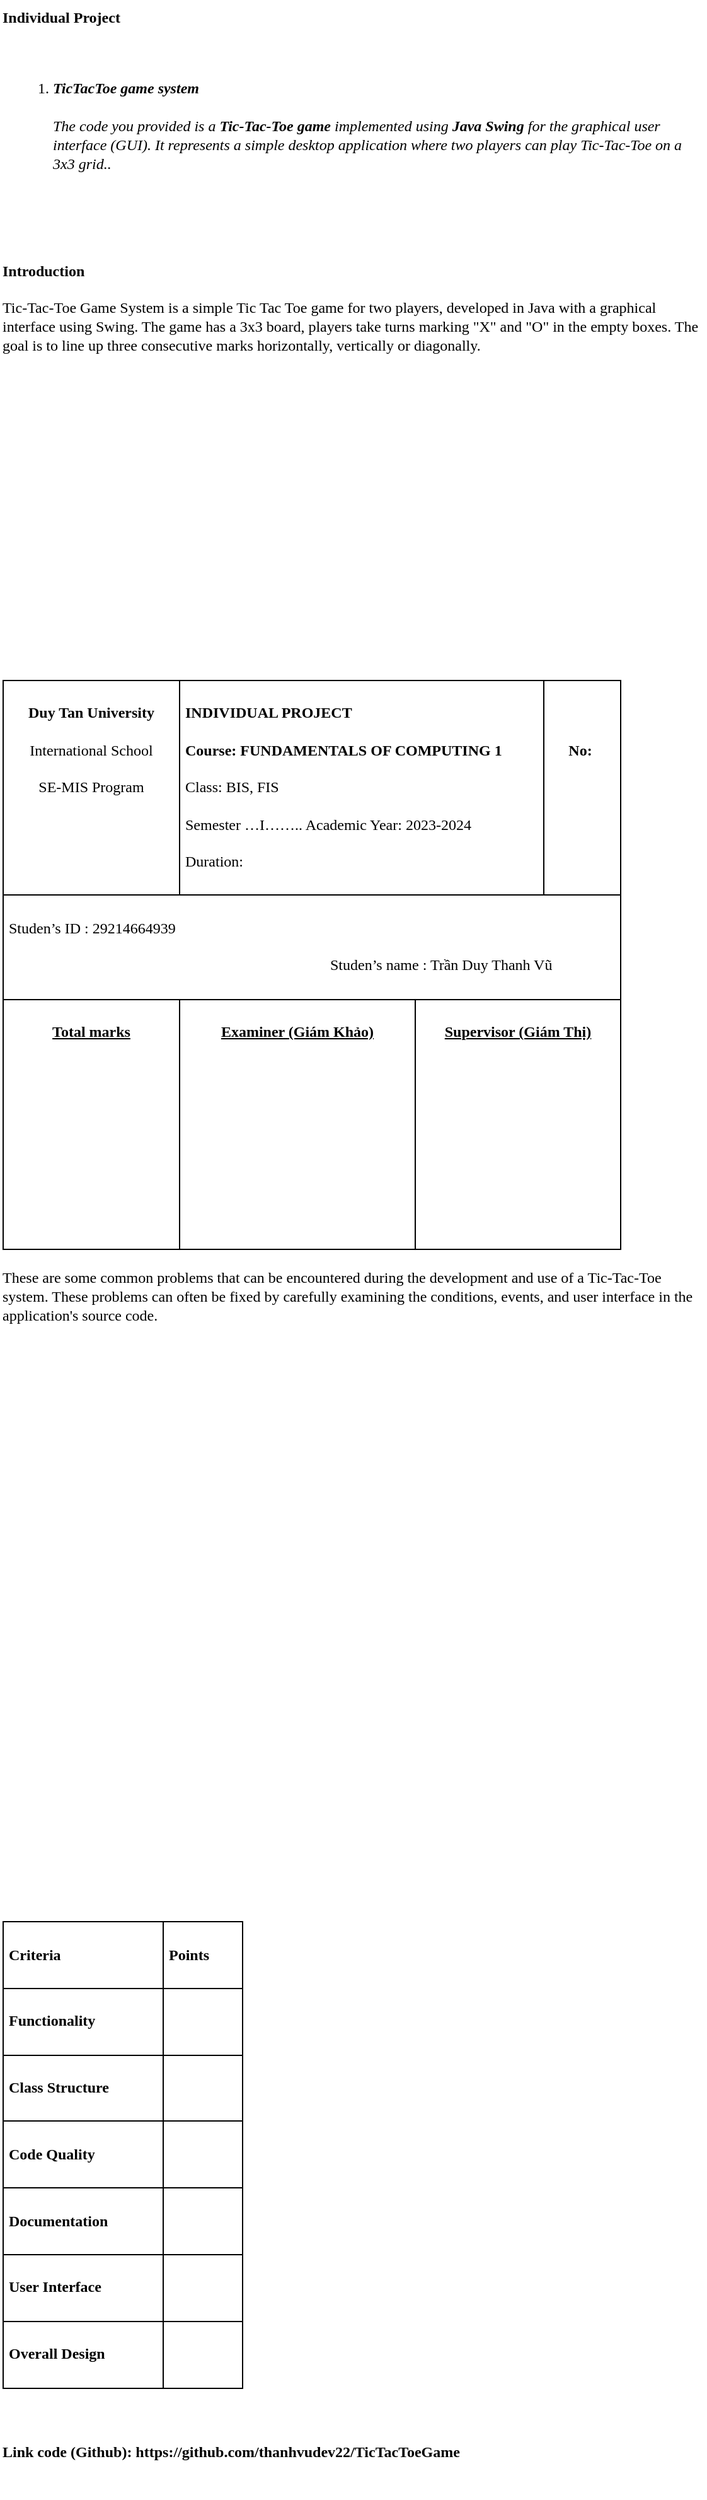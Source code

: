 <mxfile version="25.0.3">
  <diagram name="Trang-1" id="jR3bchtkgNLcPQu0ofUW">
    <mxGraphModel dx="836" dy="610" grid="1" gridSize="10" guides="1" tooltips="1" connect="1" arrows="1" fold="1" page="1" pageScale="1" pageWidth="827" pageHeight="1169" math="0" shadow="0">
      <root>
        <mxCell id="0" />
        <mxCell id="1" parent="0" />
        <UserObject label="&lt;p style=&quot;margin: 0.0px 0.0px 0.0px 0.0px; font: 12.0px &#39;Times New Roman&#39;; color: #000000&quot;&gt;&lt;b&gt;Individual Project&lt;/b&gt;&lt;/p&gt;&#xa;&lt;ol style=&quot;list-style-type: decimal&quot;&gt;&#xa;&lt;li style=&quot;margin: 0.0px 0.0px 0.0px 0.0px; font: 12.0px &#39;Times New Roman&#39;; color: #000000&quot;&gt;&lt;i&gt;&lt;/i&gt;&lt;b&gt;&lt;i&gt;TicTacToe game system&lt;/i&gt;&lt;/b&gt;&lt;i&gt;&lt;br&gt;&#xa;The code you provided is a &lt;/i&gt;&lt;b&gt;&lt;i&gt;Tic-Tac-Toe game&lt;/i&gt;&lt;/b&gt;&lt;i&gt; implemented using &lt;/i&gt;&lt;b&gt;&lt;i&gt;Java Swing&lt;/i&gt;&lt;/b&gt;&lt;i&gt; for the graphical user interface (GUI). It represents a simple desktop application where two players can play Tic-Tac-Toe on a 3x3 grid..&lt;/i&gt;&lt;/li&gt;&#xa;&lt;/ol&gt;&#xa;&lt;p style=&quot;margin: 0.0px 0.0px 0.0px 0.0px; font: 12.0px &#39;Times New Roman&#39;; color: #000000; min-height: 15.0px&quot;&gt;&lt;br&gt;&lt;/p&gt;&#xa;&lt;p style=&quot;margin: 0.0px 0.0px 0.0px 0.0px; font: 12.0px &#39;Times New Roman&#39;; color: #000000&quot;&gt;&lt;b&gt;Introduction&lt;/b&gt;&lt;/p&gt;&#xa;&lt;p style=&quot;margin: 0.0px 0.0px 12.0px 0.0px; font: 12.0px Times; color: #000000&quot;&gt;Tic-Tac-Toe Game System is a simple Tic Tac Toe game for two players, developed in Java with a graphical interface using Swing. The game has a 3x3 board, players take turns marking &quot;X&quot; and &quot;O&quot; in the empty boxes. The goal is to line up three consecutive marks horizontally, vertically or diagonally.&lt;/p&gt;&#xa;&lt;table cellspacing=&quot;0&quot; cellpadding=&quot;0&quot; style=&quot;border-collapse: collapse&quot;&gt;&#xa;&lt;tbody&gt;&#xa;&lt;tr&gt;&#xa;&lt;td valign=&quot;top&quot; style=&quot;width: 131.0px; height: 74.0px; border-style: solid; border-width: 1.0px 1.0px 1.0px 1.0px; border-color: #000000 #000000 #000000 #000000; padding: 4.0px 4.0px 4.0px 4.0px&quot;&gt;&#xa;&lt;p style=&quot;margin: 0.0px 0.0px 0.0px 14.2px; text-align: center; text-indent: -14.2px; font: 12.0px &#39;Times New Roman&#39;; color: #000000&quot;&gt;&lt;b&gt;Duy Tan University&lt;/b&gt;&lt;/p&gt;&#xa;&lt;p style=&quot;margin: 0.0px 0.0px 0.0px 14.2px; text-align: center; text-indent: -14.2px; font: 12.0px &#39;Times New Roman&#39;; color: #000000&quot;&gt;International School&lt;/p&gt;&#xa;&lt;p style=&quot;margin: 0.0px 0.0px 0.0px 14.2px; text-align: center; text-indent: -14.2px; font: 12.0px &#39;Times New Roman&#39;; color: #000000&quot;&gt;SE-MIS Program&lt;/p&gt;&#xa;&lt;p style=&quot;margin: 0.0px 0.0px 0.0px 0.0px; font: 12.0px Helvetica; min-height: 14.0px&quot;&gt;&lt;br&gt;&lt;/p&gt;&#xa;&lt;/td&gt;&#xa;&lt;td colspan=&quot;2&quot; valign=&quot;top&quot; style=&quot;width: 280.0px; height: 74.0px; border-style: solid; border-width: 1.0px 1.0px 1.0px 1.0px; border-color: #000000 #000000 #000000 #000000; padding: 4.0px 4.0px 4.0px 4.0px&quot;&gt;&#xa;&lt;p style=&quot;margin: 0.0px 0.0px 0.0px 14.2px; text-indent: -14.2px; font: 12.0px &#39;Times New Roman&#39;; color: #000000&quot;&gt;&lt;b&gt;INDIVIDUAL PROJECT&lt;/b&gt;&lt;/p&gt;&#xa;&lt;p style=&quot;margin: 0.0px 0.0px 0.0px 14.2px; text-indent: -14.2px; font: 12.0px &#39;Times New Roman&#39;; color: #000000&quot;&gt;&lt;b&gt;Course: FUNDAMENTALS OF COMPUTING 1&lt;span class=&quot;Apple-converted-space&quot;&gt;&amp;nbsp;&lt;/span&gt;&lt;/b&gt;&lt;/p&gt;&#xa;&lt;p style=&quot;margin: 0.0px 0.0px 0.0px 14.2px; text-indent: -14.2px; font: 12.0px &#39;Times New Roman&#39;; color: #000000&quot;&gt;Class: BIS, FIS&lt;/p&gt;&#xa;&lt;p style=&quot;margin: 0.0px 0.0px 0.0px 14.2px; text-indent: -14.2px; font: 12.0px &#39;Times New Roman&#39;; color: #000000&quot;&gt;Semester …I…….. Academic Year: 2023-2024&lt;/p&gt;&#xa;&lt;p style=&quot;margin: 0.0px 0.0px 0.0px 14.2px; text-indent: -14.2px; font: 12.0px &#39;Times New Roman&#39;; color: #000000&quot;&gt;Duration:&lt;span class=&quot;Apple-converted-space&quot;&gt;&amp;nbsp;&lt;/span&gt;&lt;/p&gt;&#xa;&lt;/td&gt;&#xa;&lt;td valign=&quot;top&quot; style=&quot;width: 52.0px; height: 74.0px; border-style: solid; border-width: 1.0px 1.0px 1.0px 1.0px; border-color: #000000 #000000 #000000 #000000; padding: 4.0px 4.0px 4.0px 4.0px&quot;&gt;&#xa;&lt;p style=&quot;margin: 0.0px 0.0px 0.0px 0.0px; font: 12.0px &#39;Times New Roman&#39;; color: #000000; min-height: 15.0px&quot;&gt;&lt;br&gt;&lt;/p&gt;&#xa;&lt;p style=&quot;margin: 0.0px 0.0px 0.0px 14.2px; text-align: center; text-indent: -14.2px; font: 12.0px &#39;Times New Roman&#39;; color: #000000&quot;&gt;&lt;b&gt;No:&lt;span class=&quot;Apple-converted-space&quot;&gt;&amp;nbsp;&lt;/span&gt;&lt;/b&gt;&lt;b&gt;&lt;/b&gt;&lt;/p&gt;&#xa;&lt;/td&gt;&#xa;&lt;/tr&gt;&#xa;&lt;tr&gt;&#xa;&lt;td colspan=&quot;4&quot; valign=&quot;top&quot; style=&quot;width: 481.0px; height: 29.0px; border-style: solid; border-width: 1.0px 1.0px 1.0px 1.0px; border-color: #000000 #000000 #000000 #000000; padding: 4.0px 4.0px 4.0px 4.0px&quot;&gt;&#xa;&lt;p style=&quot;margin: 0.0px 0.0px 0.0px 14.2px; text-align: justify; text-indent: -14.2px; font: 12.0px &#39;Times New Roman&#39;; color: #000000&quot;&gt;Studen’s ID : 29214664939&lt;/p&gt;&#xa;&lt;p style=&quot;margin: 0.0px 0.0px 0.0px 14.2px; text-align: justify; text-indent: -14.2px; font: 12.0px &#39;Times New Roman&#39;; color: #000000&quot;&gt;&lt;span class=&quot;Apple-converted-space&quot;&gt;&amp;nbsp;&amp;nbsp; &amp;nbsp; &amp;nbsp; &amp;nbsp; &amp;nbsp; &amp;nbsp; &amp;nbsp; &amp;nbsp; &amp;nbsp; &amp;nbsp; &amp;nbsp; &amp;nbsp; &amp;nbsp; &amp;nbsp; &amp;nbsp; &amp;nbsp; &amp;nbsp; &amp;nbsp; &amp;nbsp; &amp;nbsp; &amp;nbsp; &amp;nbsp; &amp;nbsp; &amp;nbsp; &amp;nbsp; &amp;nbsp; &amp;nbsp; &amp;nbsp; &amp;nbsp; &amp;nbsp; &amp;nbsp; &amp;nbsp; &amp;nbsp; &amp;nbsp; &amp;nbsp; &amp;nbsp; &amp;nbsp; &amp;nbsp; &amp;nbsp; &amp;nbsp; &amp;nbsp; &amp;nbsp; &lt;/span&gt;Studen’s name : Trần Duy Thanh Vũ&lt;/p&gt;&#xa;&lt;/td&gt;&#xa;&lt;/tr&gt;&#xa;&lt;tr&gt;&#xa;&lt;td valign=&quot;top&quot; style=&quot;width: 131.0px; height: 89.0px; border-style: solid; border-width: 1.0px 1.0px 1.0px 1.0px; border-color: #000000 #000000 #000000 #000000; padding: 4.0px 4.0px 4.0px 4.0px&quot;&gt;&#xa;&lt;p style=&quot;margin: 0.0px 0.0px 0.0px 14.2px; text-align: center; text-indent: -14.2px; font: 12.0px &#39;Times New Roman&#39;; color: #000000&quot;&gt;&lt;span style=&quot;text-decoration: underline&quot;&gt;&lt;b&gt;Total marks&lt;/b&gt;&lt;b&gt;&lt;/b&gt;&lt;/span&gt;&lt;/p&gt;&#xa;&lt;/td&gt;&#xa;&lt;td valign=&quot;top&quot; style=&quot;width: 178.0px; height: 89.0px; border-style: solid; border-width: 1.0px 1.0px 1.0px 1.0px; border-color: #000000 #000000 #000000 #000000; padding: 4.0px 4.0px 4.0px 4.0px&quot;&gt;&#xa;&lt;p style=&quot;margin: 0.0px 0.0px 0.0px 14.2px; text-align: center; text-indent: -14.2px; font: 12.0px &#39;Times New Roman&#39;; color: #000000&quot;&gt;&lt;span style=&quot;text-decoration: underline&quot;&gt;&lt;b&gt;Examiner (Giám Khảo)&lt;/b&gt;&lt;b&gt;&lt;/b&gt;&lt;/span&gt;&lt;/p&gt;&#xa;&lt;/td&gt;&#xa;&lt;td colspan=&quot;2&quot; valign=&quot;top&quot; style=&quot;width: 154.0px; height: 89.0px; border-style: solid; border-width: 1.0px 1.0px 1.0px 1.0px; border-color: #000000 #000000 #000000 #000000; padding: 4.0px 4.0px 4.0px 4.0px&quot;&gt;&#xa;&lt;p style=&quot;margin: 0.0px 0.0px 0.0px 14.2px; text-align: center; text-indent: -14.2px; font: 12.0px &#39;Times New Roman&#39;; color: #000000&quot;&gt;&lt;span style=&quot;text-decoration: underline&quot;&gt;&lt;b&gt;Supervisor (Giám Thị)&lt;/b&gt;&lt;/span&gt;&lt;/p&gt;&#xa;&lt;p style=&quot;margin: 0.0px 0.0px 0.0px 14.2px; text-align: center; text-indent: -14.2px; font: 12.0px &#39;Times New Roman&#39;; color: #000000; min-height: 15.0px&quot;&gt;&lt;span style=&quot;text-decoration: underline&quot;&gt;&lt;b&gt;&lt;/b&gt;&lt;/span&gt;&lt;br&gt;&lt;/p&gt;&#xa;&lt;p style=&quot;margin: 0.0px 0.0px 0.0px 14.2px; text-align: center; text-indent: -14.2px; font: 12.0px &#39;Times New Roman&#39;; color: #000000; min-height: 15.0px&quot;&gt;&lt;span style=&quot;text-decoration: underline&quot;&gt;&lt;b&gt;&lt;/b&gt;&lt;/span&gt;&lt;br&gt;&lt;/p&gt;&#xa;&lt;p style=&quot;margin: 0.0px 0.0px 0.0px 14.2px; text-align: center; text-indent: -14.2px; font: 12.0px &#39;Times New Roman&#39;; color: #000000; min-height: 15.0px&quot;&gt;&lt;span style=&quot;text-decoration: underline&quot;&gt;&lt;b&gt;&lt;/b&gt;&lt;/span&gt;&lt;br&gt;&lt;/p&gt;&#xa;&lt;p style=&quot;margin: 0.0px 0.0px 0.0px 14.2px; text-align: center; text-indent: -14.2px; font: 12.0px &#39;Times New Roman&#39;; color: #000000; min-height: 15.0px&quot;&gt;&lt;span style=&quot;text-decoration: underline&quot;&gt;&lt;b&gt;&lt;/b&gt;&lt;/span&gt;&lt;br&gt;&lt;/p&gt;&#xa;&lt;p style=&quot;margin: 0.0px 0.0px 0.0px 0.0px; font: 12.0px Helvetica; min-height: 14.0px&quot;&gt;&lt;br&gt;&lt;/p&gt;&#xa;&lt;/td&gt;&#xa;&lt;/tr&gt;&#xa;&lt;/tbody&gt;&#xa;&lt;/table&gt;&#xa;&lt;p style=&quot;margin: 0.0px 0.0px 12.0px 0.0px; font: 12.0px Times; color: #000000&quot;&gt;These are some common problems that can be encountered during the development and use of a Tic-Tac-Toe system. These problems can often be fixed by carefully examining the conditions, events, and user interface in the application&#39;s source code.&lt;/p&gt;&#xa;&lt;table cellspacing=&quot;0&quot; cellpadding=&quot;0&quot; style=&quot;border-collapse: collapse&quot;&gt;&#xa;&lt;tbody&gt;&#xa;&lt;tr&gt;&#xa;&lt;td valign=&quot;middle&quot; style=&quot;width: 118.0px; height: 14.0px; border-style: solid; border-width: 1.0px 1.0px 1.0px 1.0px; border-color: #000000 #000000 #000000 #000000; padding: 4.0px 4.0px 4.0px 4.0px&quot;&gt;&#xa;&lt;p style=&quot;margin: 0.0px 0.0px 0.0px 0.0px; font: 12.0px &#39;Times New Roman&#39;; color: #000000&quot;&gt;&lt;b&gt;Criteria&lt;/b&gt;&lt;b&gt;&lt;/b&gt;&lt;/p&gt;&#xa;&lt;/td&gt;&#xa;&lt;td valign=&quot;middle&quot; style=&quot;width: 54.0px; height: 14.0px; border-style: solid; border-width: 1.0px 1.0px 1.0px 1.0px; border-color: #000000 #000000 #000000 #000000; padding: 4.0px 4.0px 4.0px 4.0px&quot;&gt;&#xa;&lt;p style=&quot;margin: 0.0px 0.0px 0.0px 0.0px; font: 12.0px &#39;Times New Roman&#39;; color: #000000&quot;&gt;&lt;b&gt;Points&lt;/b&gt;&lt;b&gt;&lt;/b&gt;&lt;/p&gt;&#xa;&lt;/td&gt;&#xa;&lt;/tr&gt;&#xa;&lt;tr&gt;&#xa;&lt;td valign=&quot;middle&quot; style=&quot;width: 118.0px; height: 35.0px; border-style: solid; border-width: 1.0px 1.0px 1.0px 1.0px; border-color: #000000 #000000 #000000 #000000; padding: 4.0px 4.0px 4.0px 4.0px&quot;&gt;&#xa;&lt;p style=&quot;margin: 0.0px 0.0px 0.0px 0.0px; font: 12.0px &#39;Times New Roman&#39;; color: #000000&quot;&gt;&lt;b&gt;Functionality&lt;/b&gt;&lt;b&gt;&lt;/b&gt;&lt;/p&gt;&#xa;&lt;/td&gt;&#xa;&lt;td valign=&quot;middle&quot; style=&quot;width: 54.0px; height: 35.0px; border-style: solid; border-width: 1.0px 1.0px 1.0px 1.0px; border-color: #000000 #000000 #000000 #000000; padding: 4.0px 4.0px 4.0px 4.0px&quot;&gt;&#xa;&lt;p style=&quot;margin: 0.0px 0.0px 0.0px 0.0px; font: 12.0px Helvetica; min-height: 14.0px&quot;&gt;&lt;br&gt;&lt;/p&gt;&#xa;&lt;/td&gt;&#xa;&lt;/tr&gt;&#xa;&lt;tr&gt;&#xa;&lt;td valign=&quot;middle&quot; style=&quot;width: 118.0px; height: 34.0px; border-style: solid; border-width: 1.0px 1.0px 1.0px 1.0px; border-color: #000000 #000000 #000000 #000000; padding: 4.0px 4.0px 4.0px 4.0px&quot;&gt;&#xa;&lt;p style=&quot;margin: 0.0px 0.0px 0.0px 0.0px; font: 12.0px &#39;Times New Roman&#39;; color: #000000&quot;&gt;&lt;b&gt;Class Structure&lt;/b&gt;&lt;b&gt;&lt;/b&gt;&lt;/p&gt;&#xa;&lt;/td&gt;&#xa;&lt;td valign=&quot;middle&quot; style=&quot;width: 54.0px; height: 34.0px; border-style: solid; border-width: 1.0px 1.0px 1.0px 1.0px; border-color: #000000 #000000 #000000 #000000; padding: 4.0px 4.0px 4.0px 4.0px&quot;&gt;&#xa;&lt;p style=&quot;margin: 0.0px 0.0px 0.0px 0.0px; font: 12.0px Helvetica; min-height: 14.0px&quot;&gt;&lt;br&gt;&lt;/p&gt;&#xa;&lt;/td&gt;&#xa;&lt;/tr&gt;&#xa;&lt;tr&gt;&#xa;&lt;td valign=&quot;middle&quot; style=&quot;width: 118.0px; height: 35.0px; border-style: solid; border-width: 1.0px 1.0px 1.0px 1.0px; border-color: #000000 #000000 #000000 #000000; padding: 4.0px 4.0px 4.0px 4.0px&quot;&gt;&#xa;&lt;p style=&quot;margin: 0.0px 0.0px 0.0px 0.0px; font: 12.0px &#39;Times New Roman&#39;; color: #000000&quot;&gt;&lt;b&gt;Code Quality&lt;/b&gt;&lt;b&gt;&lt;/b&gt;&lt;/p&gt;&#xa;&lt;/td&gt;&#xa;&lt;td valign=&quot;middle&quot; style=&quot;width: 54.0px; height: 35.0px; border-style: solid; border-width: 1.0px 1.0px 1.0px 1.0px; border-color: #000000 #000000 #000000 #000000; padding: 4.0px 4.0px 4.0px 4.0px&quot;&gt;&#xa;&lt;p style=&quot;margin: 0.0px 0.0px 0.0px 0.0px; font: 12.0px Helvetica; min-height: 14.0px&quot;&gt;&lt;br&gt;&lt;/p&gt;&#xa;&lt;/td&gt;&#xa;&lt;/tr&gt;&#xa;&lt;tr&gt;&#xa;&lt;td valign=&quot;middle&quot; style=&quot;width: 118.0px; height: 34.0px; border-style: solid; border-width: 1.0px 1.0px 1.0px 1.0px; border-color: #000000 #000000 #000000 #000000; padding: 4.0px 4.0px 4.0px 4.0px&quot;&gt;&#xa;&lt;p style=&quot;margin: 0.0px 0.0px 0.0px 0.0px; font: 12.0px &#39;Times New Roman&#39;; color: #000000&quot;&gt;&lt;b&gt;Documentation&lt;/b&gt;&lt;b&gt;&lt;/b&gt;&lt;/p&gt;&#xa;&lt;/td&gt;&#xa;&lt;td valign=&quot;middle&quot; style=&quot;width: 54.0px; height: 34.0px; border-style: solid; border-width: 1.0px 1.0px 1.0px 1.0px; border-color: #000000 #000000 #000000 #000000; padding: 4.0px 4.0px 4.0px 4.0px&quot;&gt;&#xa;&lt;p style=&quot;margin: 0.0px 0.0px 0.0px 0.0px; font: 12.0px Helvetica; min-height: 14.0px&quot;&gt;&lt;br&gt;&lt;/p&gt;&#xa;&lt;/td&gt;&#xa;&lt;/tr&gt;&#xa;&lt;tr&gt;&#xa;&lt;td valign=&quot;middle&quot; style=&quot;width: 118.0px; height: 35.0px; border-style: solid; border-width: 1.0px 1.0px 1.0px 1.0px; border-color: #000000 #000000 #000000 #000000; padding: 4.0px 4.0px 4.0px 4.0px&quot;&gt;&#xa;&lt;p style=&quot;margin: 0.0px 0.0px 0.0px 0.0px; font: 12.0px &#39;Times New Roman&#39;; color: #000000&quot;&gt;&lt;b&gt;User Interface&lt;/b&gt;&lt;b&gt;&lt;/b&gt;&lt;/p&gt;&#xa;&lt;/td&gt;&#xa;&lt;td valign=&quot;middle&quot; style=&quot;width: 54.0px; height: 35.0px; border-style: solid; border-width: 1.0px 1.0px 1.0px 1.0px; border-color: #000000 #000000 #000000 #000000; padding: 4.0px 4.0px 4.0px 4.0px&quot;&gt;&#xa;&lt;p style=&quot;margin: 0.0px 0.0px 0.0px 0.0px; font: 12.0px Helvetica; min-height: 14.0px&quot;&gt;&lt;br&gt;&lt;/p&gt;&#xa;&lt;/td&gt;&#xa;&lt;/tr&gt;&#xa;&lt;tr&gt;&#xa;&lt;td valign=&quot;middle&quot; style=&quot;width: 118.0px; height: 34.0px; border-style: solid; border-width: 1.0px 1.0px 1.0px 1.0px; border-color: #000000 #000000 #000000 #000000; padding: 4.0px 4.0px 4.0px 4.0px&quot;&gt;&#xa;&lt;p style=&quot;margin: 0.0px 0.0px 0.0px 0.0px; font: 12.0px &#39;Times New Roman&#39;; color: #000000&quot;&gt;&lt;b&gt;Overall Design&lt;/b&gt;&lt;b&gt;&lt;/b&gt;&lt;/p&gt;&#xa;&lt;/td&gt;&#xa;&lt;td valign=&quot;middle&quot; style=&quot;width: 54.0px; height: 34.0px; border-style: solid; border-width: 1.0px 1.0px 1.0px 1.0px; border-color: #000000 #000000 #000000 #000000; padding: 4.0px 4.0px 4.0px 4.0px&quot;&gt;&#xa;&lt;p style=&quot;margin: 0.0px 0.0px 0.0px 0.0px; font: 12.0px Times; color: #000000; min-height: 14.0px&quot;&gt;&lt;br&gt;&lt;/p&gt;&#xa;&lt;/td&gt;&#xa;&lt;/tr&gt;&#xa;&lt;/tbody&gt;&#xa;&lt;/table&gt;&#xa;&lt;p style=&quot;margin: 0.0px 0.0px 0.0px 0.0px; font: 12.0px &#39;Times New Roman&#39;; color: #000000; min-height: 15.0px&quot;&gt;&lt;br&gt;&lt;/p&gt;&#xa;&lt;p style=&quot;margin: 0.0px 0.0px 0.0px 0.0px; font: 12.0px &#39;Times New Roman&#39;; color: #000000&quot;&gt;&lt;b&gt;Link code (Github): https://github.com/thanhvudev22/TicTacToeGame&lt;/b&gt;&lt;b&gt;&lt;/b&gt;&lt;/p&gt;&#xa;&lt;br class=&quot;Apple-interchange-newline&quot;&gt;" link="&lt;p style=&quot;margin: 0.0px 0.0px 0.0px 0.0px; font: 12.0px &#39;Times New Roman&#39;; color: #000000&quot;&gt;&lt;b&gt;Individual Project&lt;/b&gt;&lt;/p&gt;&#xa;&lt;ol style=&quot;list-style-type: decimal&quot;&gt;&#xa;&lt;li style=&quot;margin: 0.0px 0.0px 0.0px 0.0px; font: 12.0px &#39;Times New Roman&#39;; color: #000000&quot;&gt;&lt;i&gt;&lt;/i&gt;&lt;b&gt;&lt;i&gt;TicTacToe game system&lt;/i&gt;&lt;/b&gt;&lt;i&gt;&lt;br&gt;&#xa;The code you provided is a &lt;/i&gt;&lt;b&gt;&lt;i&gt;Tic-Tac-Toe game&lt;/i&gt;&lt;/b&gt;&lt;i&gt; implemented using &lt;/i&gt;&lt;b&gt;&lt;i&gt;Java Swing&lt;/i&gt;&lt;/b&gt;&lt;i&gt; for the graphical user interface (GUI). It represents a simple desktop application where two players can play Tic-Tac-Toe on a 3x3 grid..&lt;/i&gt;&lt;/li&gt;&#xa;&lt;/ol&gt;&#xa;&lt;p style=&quot;margin: 0.0px 0.0px 0.0px 0.0px; font: 12.0px &#39;Times New Roman&#39;; color: #000000; min-height: 15.0px&quot;&gt;&lt;br&gt;&lt;/p&gt;&#xa;&lt;p style=&quot;margin: 0.0px 0.0px 0.0px 0.0px; font: 12.0px &#39;Times New Roman&#39;; color: #000000&quot;&gt;&lt;b&gt;Introduction&lt;/b&gt;&lt;/p&gt;&#xa;&lt;p style=&quot;margin: 0.0px 0.0px 12.0px 0.0px; font: 12.0px Times; color: #000000&quot;&gt;Tic-Tac-Toe Game System is a simple Tic Tac Toe game for two players, developed in Java with a graphical interface using Swing. The game has a 3x3 board, players take turns marking &quot;X&quot; and &quot;O&quot; in the empty boxes. The goal is to line up three consecutive marks horizontally, vertically or diagonally.&lt;/p&gt;&#xa;&lt;table cellspacing=&quot;0&quot; cellpadding=&quot;0&quot; style=&quot;border-collapse: collapse&quot;&gt;&#xa;&lt;tbody&gt;&#xa;&lt;tr&gt;&#xa;&lt;td valign=&quot;top&quot; style=&quot;width: 131.0px; height: 74.0px; border-style: solid; border-width: 1.0px 1.0px 1.0px 1.0px; border-color: #000000 #000000 #000000 #000000; padding: 4.0px 4.0px 4.0px 4.0px&quot;&gt;&#xa;&lt;p style=&quot;margin: 0.0px 0.0px 0.0px 14.2px; text-align: center; text-indent: -14.2px; font: 12.0px &#39;Times New Roman&#39;; color: #000000&quot;&gt;&lt;b&gt;Duy Tan University&lt;/b&gt;&lt;/p&gt;&#xa;&lt;p style=&quot;margin: 0.0px 0.0px 0.0px 14.2px; text-align: center; text-indent: -14.2px; font: 12.0px &#39;Times New Roman&#39;; color: #000000&quot;&gt;International School&lt;/p&gt;&#xa;&lt;p style=&quot;margin: 0.0px 0.0px 0.0px 14.2px; text-align: center; text-indent: -14.2px; font: 12.0px &#39;Times New Roman&#39;; color: #000000&quot;&gt;SE-MIS Program&lt;/p&gt;&#xa;&lt;p style=&quot;margin: 0.0px 0.0px 0.0px 0.0px; font: 12.0px Helvetica; min-height: 14.0px&quot;&gt;&lt;br&gt;&lt;/p&gt;&#xa;&lt;/td&gt;&#xa;&lt;td colspan=&quot;2&quot; valign=&quot;top&quot; style=&quot;width: 280.0px; height: 74.0px; border-style: solid; border-width: 1.0px 1.0px 1.0px 1.0px; border-color: #000000 #000000 #000000 #000000; padding: 4.0px 4.0px 4.0px 4.0px&quot;&gt;&#xa;&lt;p style=&quot;margin: 0.0px 0.0px 0.0px 14.2px; text-indent: -14.2px; font: 12.0px &#39;Times New Roman&#39;; color: #000000&quot;&gt;&lt;b&gt;INDIVIDUAL PROJECT&lt;/b&gt;&lt;/p&gt;&#xa;&lt;p style=&quot;margin: 0.0px 0.0px 0.0px 14.2px; text-indent: -14.2px; font: 12.0px &#39;Times New Roman&#39;; color: #000000&quot;&gt;&lt;b&gt;Course: FUNDAMENTALS OF COMPUTING 1&lt;span class=&quot;Apple-converted-space&quot;&gt;&amp;nbsp;&lt;/span&gt;&lt;/b&gt;&lt;/p&gt;&#xa;&lt;p style=&quot;margin: 0.0px 0.0px 0.0px 14.2px; text-indent: -14.2px; font: 12.0px &#39;Times New Roman&#39;; color: #000000&quot;&gt;Class: BIS, FIS&lt;/p&gt;&#xa;&lt;p style=&quot;margin: 0.0px 0.0px 0.0px 14.2px; text-indent: -14.2px; font: 12.0px &#39;Times New Roman&#39;; color: #000000&quot;&gt;Semester …I…….. Academic Year: 2023-2024&lt;/p&gt;&#xa;&lt;p style=&quot;margin: 0.0px 0.0px 0.0px 14.2px; text-indent: -14.2px; font: 12.0px &#39;Times New Roman&#39;; color: #000000&quot;&gt;Duration:&lt;span class=&quot;Apple-converted-space&quot;&gt;&amp;nbsp;&lt;/span&gt;&lt;/p&gt;&#xa;&lt;/td&gt;&#xa;&lt;td valign=&quot;top&quot; style=&quot;width: 52.0px; height: 74.0px; border-style: solid; border-width: 1.0px 1.0px 1.0px 1.0px; border-color: #000000 #000000 #000000 #000000; padding: 4.0px 4.0px 4.0px 4.0px&quot;&gt;&#xa;&lt;p style=&quot;margin: 0.0px 0.0px 0.0px 0.0px; font: 12.0px &#39;Times New Roman&#39;; color: #000000; min-height: 15.0px&quot;&gt;&lt;br&gt;&lt;/p&gt;&#xa;&lt;p style=&quot;margin: 0.0px 0.0px 0.0px 14.2px; text-align: center; text-indent: -14.2px; font: 12.0px &#39;Times New Roman&#39;; color: #000000&quot;&gt;&lt;b&gt;No:&lt;span class=&quot;Apple-converted-space&quot;&gt;&amp;nbsp;&lt;/span&gt;&lt;/b&gt;&lt;b&gt;&lt;/b&gt;&lt;/p&gt;&#xa;&lt;/td&gt;&#xa;&lt;/tr&gt;&#xa;&lt;tr&gt;&#xa;&lt;td colspan=&quot;4&quot; valign=&quot;top&quot; style=&quot;width: 481.0px; height: 29.0px; border-style: solid; border-width: 1.0px 1.0px 1.0px 1.0px; border-color: #000000 #000000 #000000 #000000; padding: 4.0px 4.0px 4.0px 4.0px&quot;&gt;&#xa;&lt;p style=&quot;margin: 0.0px 0.0px 0.0px 14.2px; text-align: justify; text-indent: -14.2px; font: 12.0px &#39;Times New Roman&#39;; color: #000000&quot;&gt;Studen’s ID : 29214664939&lt;/p&gt;&#xa;&lt;p style=&quot;margin: 0.0px 0.0px 0.0px 14.2px; text-align: justify; text-indent: -14.2px; font: 12.0px &#39;Times New Roman&#39;; color: #000000&quot;&gt;&lt;span class=&quot;Apple-converted-space&quot;&gt;&amp;nbsp;&amp;nbsp; &amp;nbsp; &amp;nbsp; &amp;nbsp; &amp;nbsp; &amp;nbsp; &amp;nbsp; &amp;nbsp; &amp;nbsp; &amp;nbsp; &amp;nbsp; &amp;nbsp; &amp;nbsp; &amp;nbsp; &amp;nbsp; &amp;nbsp; &amp;nbsp; &amp;nbsp; &amp;nbsp; &amp;nbsp; &amp;nbsp; &amp;nbsp; &amp;nbsp; &amp;nbsp; &amp;nbsp; &amp;nbsp; &amp;nbsp; &amp;nbsp; &amp;nbsp; &amp;nbsp; &amp;nbsp; &amp;nbsp; &amp;nbsp; &amp;nbsp; &amp;nbsp; &amp;nbsp; &amp;nbsp; &amp;nbsp; &amp;nbsp; &amp;nbsp; &amp;nbsp; &amp;nbsp; &lt;/span&gt;Studen’s name : Trần Duy Thanh Vũ&lt;/p&gt;&#xa;&lt;/td&gt;&#xa;&lt;/tr&gt;&#xa;&lt;tr&gt;&#xa;&lt;td valign=&quot;top&quot; style=&quot;width: 131.0px; height: 89.0px; border-style: solid; border-width: 1.0px 1.0px 1.0px 1.0px; border-color: #000000 #000000 #000000 #000000; padding: 4.0px 4.0px 4.0px 4.0px&quot;&gt;&#xa;&lt;p style=&quot;margin: 0.0px 0.0px 0.0px 14.2px; text-align: center; text-indent: -14.2px; font: 12.0px &#39;Times New Roman&#39;; color: #000000&quot;&gt;&lt;span style=&quot;text-decoration: underline&quot;&gt;&lt;b&gt;Total marks&lt;/b&gt;&lt;b&gt;&lt;/b&gt;&lt;/span&gt;&lt;/p&gt;&#xa;&lt;/td&gt;&#xa;&lt;td valign=&quot;top&quot; style=&quot;width: 178.0px; height: 89.0px; border-style: solid; border-width: 1.0px 1.0px 1.0px 1.0px; border-color: #000000 #000000 #000000 #000000; padding: 4.0px 4.0px 4.0px 4.0px&quot;&gt;&#xa;&lt;p style=&quot;margin: 0.0px 0.0px 0.0px 14.2px; text-align: center; text-indent: -14.2px; font: 12.0px &#39;Times New Roman&#39;; color: #000000&quot;&gt;&lt;span style=&quot;text-decoration: underline&quot;&gt;&lt;b&gt;Examiner (Giám Khảo)&lt;/b&gt;&lt;b&gt;&lt;/b&gt;&lt;/span&gt;&lt;/p&gt;&#xa;&lt;/td&gt;&#xa;&lt;td colspan=&quot;2&quot; valign=&quot;top&quot; style=&quot;width: 154.0px; height: 89.0px; border-style: solid; border-width: 1.0px 1.0px 1.0px 1.0px; border-color: #000000 #000000 #000000 #000000; padding: 4.0px 4.0px 4.0px 4.0px&quot;&gt;&#xa;&lt;p style=&quot;margin: 0.0px 0.0px 0.0px 14.2px; text-align: center; text-indent: -14.2px; font: 12.0px &#39;Times New Roman&#39;; color: #000000&quot;&gt;&lt;span style=&quot;text-decoration: underline&quot;&gt;&lt;b&gt;Supervisor (Giám Thị)&lt;/b&gt;&lt;/span&gt;&lt;/p&gt;&#xa;&lt;p style=&quot;margin: 0.0px 0.0px 0.0px 14.2px; text-align: center; text-indent: -14.2px; font: 12.0px &#39;Times New Roman&#39;; color: #000000; min-height: 15.0px&quot;&gt;&lt;span style=&quot;text-decoration: underline&quot;&gt;&lt;b&gt;&lt;/b&gt;&lt;/span&gt;&lt;br&gt;&lt;/p&gt;&#xa;&lt;p style=&quot;margin: 0.0px 0.0px 0.0px 14.2px; text-align: center; text-indent: -14.2px; font: 12.0px &#39;Times New Roman&#39;; color: #000000; min-height: 15.0px&quot;&gt;&lt;span style=&quot;text-decoration: underline&quot;&gt;&lt;b&gt;&lt;/b&gt;&lt;/span&gt;&lt;br&gt;&lt;/p&gt;&#xa;&lt;p style=&quot;margin: 0.0px 0.0px 0.0px 14.2px; text-align: center; text-indent: -14.2px; font: 12.0px &#39;Times New Roman&#39;; color: #000000; min-height: 15.0px&quot;&gt;&lt;span style=&quot;text-decoration: underline&quot;&gt;&lt;b&gt;&lt;/b&gt;&lt;/span&gt;&lt;br&gt;&lt;/p&gt;&#xa;&lt;p style=&quot;margin: 0.0px 0.0px 0.0px 14.2px; text-align: center; text-indent: -14.2px; font: 12.0px &#39;Times New Roman&#39;; color: #000000; min-height: 15.0px&quot;&gt;&lt;span style=&quot;text-decoration: underline&quot;&gt;&lt;b&gt;&lt;/b&gt;&lt;/span&gt;&lt;br&gt;&lt;/p&gt;&#xa;&lt;p style=&quot;margin: 0.0px 0.0px 0.0px 0.0px; font: 12.0px Helvetica; min-height: 14.0px&quot;&gt;&lt;br&gt;&lt;/p&gt;&#xa;&lt;/td&gt;&#xa;&lt;/tr&gt;&#xa;&lt;/tbody&gt;&#xa;&lt;/table&gt;&#xa;&lt;p style=&quot;margin: 0.0px 0.0px 12.0px 0.0px; font: 12.0px Times; color: #000000&quot;&gt;These are some common problems that can be encountered during the development and use of a Tic-Tac-Toe system. These problems can often be fixed by carefully examining the conditions, events, and user interface in the application&#39;s source code.&lt;/p&gt;&#xa;&lt;table cellspacing=&quot;0&quot; cellpadding=&quot;0&quot; style=&quot;border-collapse: collapse&quot;&gt;&#xa;&lt;tbody&gt;&#xa;&lt;tr&gt;&#xa;&lt;td valign=&quot;middle&quot; style=&quot;width: 118.0px; height: 14.0px; border-style: solid; border-width: 1.0px 1.0px 1.0px 1.0px; border-color: #000000 #000000 #000000 #000000; padding: 4.0px 4.0px 4.0px 4.0px&quot;&gt;&#xa;&lt;p style=&quot;margin: 0.0px 0.0px 0.0px 0.0px; font: 12.0px &#39;Times New Roman&#39;; color: #000000&quot;&gt;&lt;b&gt;Criteria&lt;/b&gt;&lt;b&gt;&lt;/b&gt;&lt;/p&gt;&#xa;&lt;/td&gt;&#xa;&lt;td valign=&quot;middle&quot; style=&quot;width: 54.0px; height: 14.0px; border-style: solid; border-width: 1.0px 1.0px 1.0px 1.0px; border-color: #000000 #000000 #000000 #000000; padding: 4.0px 4.0px 4.0px 4.0px&quot;&gt;&#xa;&lt;p style=&quot;margin: 0.0px 0.0px 0.0px 0.0px; font: 12.0px &#39;Times New Roman&#39;; color: #000000&quot;&gt;&lt;b&gt;Points&lt;/b&gt;&lt;b&gt;&lt;/b&gt;&lt;/p&gt;&#xa;&lt;/td&gt;&#xa;&lt;/tr&gt;&#xa;&lt;tr&gt;&#xa;&lt;td valign=&quot;middle&quot; style=&quot;width: 118.0px; height: 35.0px; border-style: solid; border-width: 1.0px 1.0px 1.0px 1.0px; border-color: #000000 #000000 #000000 #000000; padding: 4.0px 4.0px 4.0px 4.0px&quot;&gt;&#xa;&lt;p style=&quot;margin: 0.0px 0.0px 0.0px 0.0px; font: 12.0px &#39;Times New Roman&#39;; color: #000000&quot;&gt;&lt;b&gt;Functionality&lt;/b&gt;&lt;b&gt;&lt;/b&gt;&lt;/p&gt;&#xa;&lt;/td&gt;&#xa;&lt;td valign=&quot;middle&quot; style=&quot;width: 54.0px; height: 35.0px; border-style: solid; border-width: 1.0px 1.0px 1.0px 1.0px; border-color: #000000 #000000 #000000 #000000; padding: 4.0px 4.0px 4.0px 4.0px&quot;&gt;&#xa;&lt;p style=&quot;margin: 0.0px 0.0px 0.0px 0.0px; font: 12.0px Helvetica; min-height: 14.0px&quot;&gt;&lt;br&gt;&lt;/p&gt;&#xa;&lt;/td&gt;&#xa;&lt;/tr&gt;&#xa;&lt;tr&gt;&#xa;&lt;td valign=&quot;middle&quot; style=&quot;width: 118.0px; height: 34.0px; border-style: solid; border-width: 1.0px 1.0px 1.0px 1.0px; border-color: #000000 #000000 #000000 #000000; padding: 4.0px 4.0px 4.0px 4.0px&quot;&gt;&#xa;&lt;p style=&quot;margin: 0.0px 0.0px 0.0px 0.0px; font: 12.0px &#39;Times New Roman&#39;; color: #000000&quot;&gt;&lt;b&gt;Class Structure&lt;/b&gt;&lt;b&gt;&lt;/b&gt;&lt;/p&gt;&#xa;&lt;/td&gt;&#xa;&lt;td valign=&quot;middle&quot; style=&quot;width: 54.0px; height: 34.0px; border-style: solid; border-width: 1.0px 1.0px 1.0px 1.0px; border-color: #000000 #000000 #000000 #000000; padding: 4.0px 4.0px 4.0px 4.0px&quot;&gt;&#xa;&lt;p style=&quot;margin: 0.0px 0.0px 0.0px 0.0px; font: 12.0px Helvetica; min-height: 14.0px&quot;&gt;&lt;br&gt;&lt;/p&gt;&#xa;&lt;/td&gt;&#xa;&lt;/tr&gt;&#xa;&lt;tr&gt;&#xa;&lt;td valign=&quot;middle&quot; style=&quot;width: 118.0px; height: 35.0px; border-style: solid; border-width: 1.0px 1.0px 1.0px 1.0px; border-color: #000000 #000000 #000000 #000000; padding: 4.0px 4.0px 4.0px 4.0px&quot;&gt;&#xa;&lt;p style=&quot;margin: 0.0px 0.0px 0.0px 0.0px; font: 12.0px &#39;Times New Roman&#39;; color: #000000&quot;&gt;&lt;b&gt;Code Quality&lt;/b&gt;&lt;b&gt;&lt;/b&gt;&lt;/p&gt;&#xa;&lt;/td&gt;&#xa;&lt;td valign=&quot;middle&quot; style=&quot;width: 54.0px; height: 35.0px; border-style: solid; border-width: 1.0px 1.0px 1.0px 1.0px; border-color: #000000 #000000 #000000 #000000; padding: 4.0px 4.0px 4.0px 4.0px&quot;&gt;&#xa;&lt;p style=&quot;margin: 0.0px 0.0px 0.0px 0.0px; font: 12.0px Helvetica; min-height: 14.0px&quot;&gt;&lt;br&gt;&lt;/p&gt;&#xa;&lt;/td&gt;&#xa;&lt;/tr&gt;&#xa;&lt;tr&gt;&#xa;&lt;td valign=&quot;middle&quot; style=&quot;width: 118.0px; height: 34.0px; border-style: solid; border-width: 1.0px 1.0px 1.0px 1.0px; border-color: #000000 #000000 #000000 #000000; padding: 4.0px 4.0px 4.0px 4.0px&quot;&gt;&#xa;&lt;p style=&quot;margin: 0.0px 0.0px 0.0px 0.0px; font: 12.0px &#39;Times New Roman&#39;; color: #000000&quot;&gt;&lt;b&gt;Documentation&lt;/b&gt;&lt;b&gt;&lt;/b&gt;&lt;/p&gt;&#xa;&lt;/td&gt;&#xa;&lt;td valign=&quot;middle&quot; style=&quot;width: 54.0px; height: 34.0px; border-style: solid; border-width: 1.0px 1.0px 1.0px 1.0px; border-color: #000000 #000000 #000000 #000000; padding: 4.0px 4.0px 4.0px 4.0px&quot;&gt;&#xa;&lt;p style=&quot;margin: 0.0px 0.0px 0.0px 0.0px; font: 12.0px Helvetica; min-height: 14.0px&quot;&gt;&lt;br&gt;&lt;/p&gt;&#xa;&lt;/td&gt;&#xa;&lt;/tr&gt;&#xa;&lt;tr&gt;&#xa;&lt;td valign=&quot;middle&quot; style=&quot;width: 118.0px; height: 35.0px; border-style: solid; border-width: 1.0px 1.0px 1.0px 1.0px; border-color: #000000 #000000 #000000 #000000; padding: 4.0px 4.0px 4.0px 4.0px&quot;&gt;&#xa;&lt;p style=&quot;margin: 0.0px 0.0px 0.0px 0.0px; font: 12.0px &#39;Times New Roman&#39;; color: #000000&quot;&gt;&lt;b&gt;User Interface&lt;/b&gt;&lt;b&gt;&lt;/b&gt;&lt;/p&gt;&#xa;&lt;/td&gt;&#xa;&lt;td valign=&quot;middle&quot; style=&quot;width: 54.0px; height: 35.0px; border-style: solid; border-width: 1.0px 1.0px 1.0px 1.0px; border-color: #000000 #000000 #000000 #000000; padding: 4.0px 4.0px 4.0px 4.0px&quot;&gt;&#xa;&lt;p style=&quot;margin: 0.0px 0.0px 0.0px 0.0px; font: 12.0px Helvetica; min-height: 14.0px&quot;&gt;&lt;br&gt;&lt;/p&gt;&#xa;&lt;/td&gt;&#xa;&lt;/tr&gt;&#xa;&lt;tr&gt;&#xa;&lt;td valign=&quot;middle&quot; style=&quot;width: 118.0px; height: 34.0px; border-style: solid; border-width: 1.0px 1.0px 1.0px 1.0px; border-color: #000000 #000000 #000000 #000000; padding: 4.0px 4.0px 4.0px 4.0px&quot;&gt;&#xa;&lt;p style=&quot;margin: 0.0px 0.0px 0.0px 0.0px; font: 12.0px &#39;Times New Roman&#39;; color: #000000&quot;&gt;&lt;b&gt;Overall Design&lt;/b&gt;&lt;b&gt;&lt;/b&gt;&lt;/p&gt;&#xa;&lt;/td&gt;&#xa;&lt;td valign=&quot;middle&quot; style=&quot;width: 54.0px; height: 34.0px; border-style: solid; border-width: 1.0px 1.0px 1.0px 1.0px; border-color: #000000 #000000 #000000 #000000; padding: 4.0px 4.0px 4.0px 4.0px&quot;&gt;&#xa;&lt;p style=&quot;margin: 0.0px 0.0px 0.0px 0.0px; font: 12.0px Times; color: #000000; min-height: 14.0px&quot;&gt;&lt;br&gt;&lt;/p&gt;&#xa;&lt;/td&gt;&#xa;&lt;/tr&gt;&#xa;&lt;/tbody&gt;&#xa;&lt;/table&gt;&#xa;&lt;p style=&quot;margin: 0.0px 0.0px 0.0px 0.0px; font: 12.0px &#39;Times New Roman&#39;; color: #000000; min-height: 15.0px&quot;&gt;&lt;br&gt;&lt;/p&gt;&#xa;&lt;p style=&quot;margin: 0.0px 0.0px 0.0px 0.0px; font: 12.0px &#39;Times New Roman&#39;; color: #000000&quot;&gt;&lt;b&gt;Link code (Github): https://github.com/thanhvudev22/TicTacToeGame&lt;/b&gt;&lt;b&gt;&lt;/b&gt;&lt;/p&gt;&#xa;&lt;br class=&quot;Apple-interchange-newline&quot;&gt;" id="Fa_TKrVUdIfGERUyE_nv-11">
          <mxCell style="text;whiteSpace=wrap;html=1;" vertex="1" parent="1">
            <mxGeometry x="160" y="660" width="560" height="1960" as="geometry" />
          </mxCell>
        </UserObject>
      </root>
    </mxGraphModel>
  </diagram>
</mxfile>

